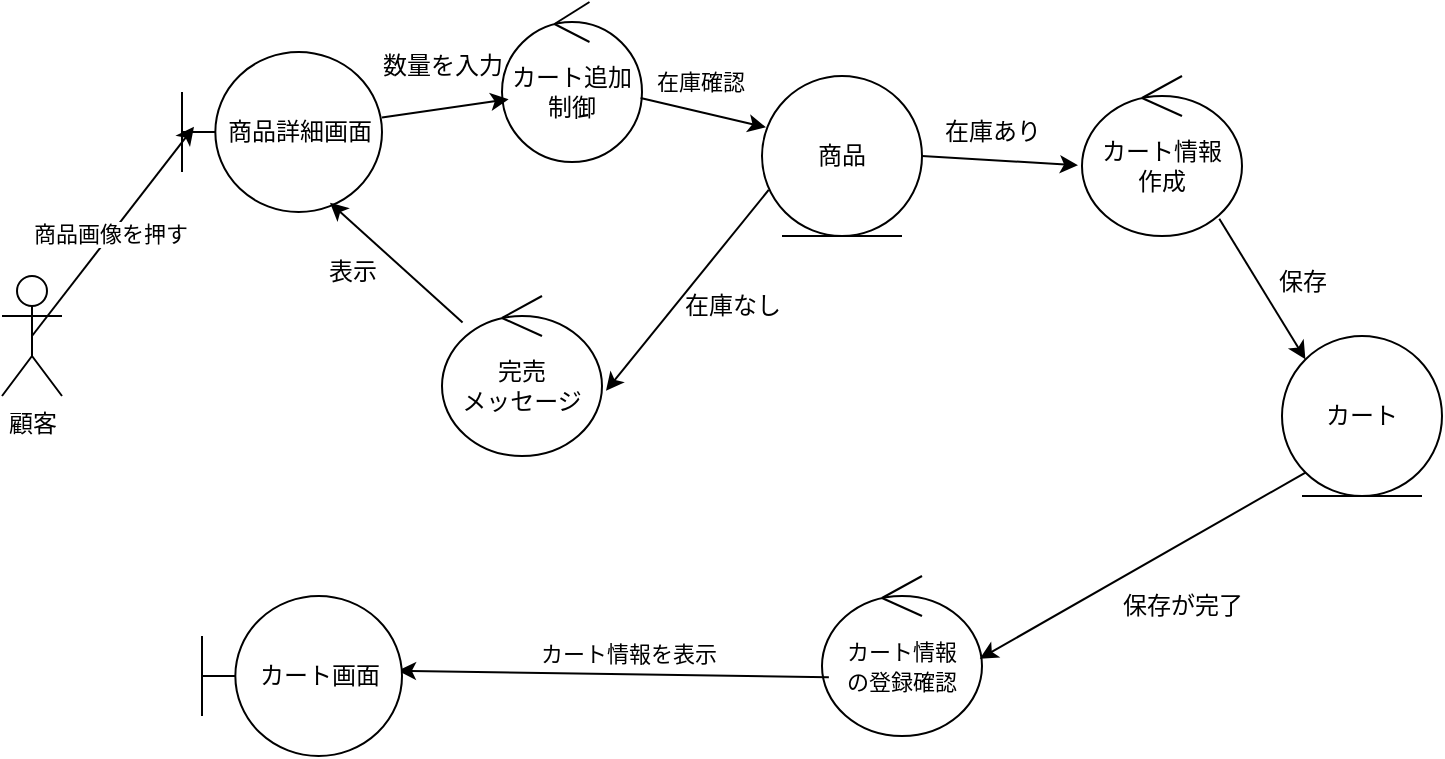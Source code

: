 <mxfile>
    <diagram id="vyZmzNTwbwIMjdQ89Ls6" name="ページ1">
        <mxGraphModel dx="1113" dy="466" grid="1" gridSize="10" guides="1" tooltips="1" connect="1" arrows="1" fold="1" page="1" pageScale="1" pageWidth="827" pageHeight="1169" math="0" shadow="0">
            <root>
                <mxCell id="0"/>
                <mxCell id="1" parent="0"/>
                <mxCell id="2" value="顧客" style="shape=umlActor;verticalLabelPosition=bottom;verticalAlign=top;html=1;" parent="1" vertex="1">
                    <mxGeometry x="60" y="400" width="30" height="60" as="geometry"/>
                </mxCell>
                <mxCell id="3" value="商品詳細画面" style="shape=umlBoundary;whiteSpace=wrap;html=1;" parent="1" vertex="1">
                    <mxGeometry x="150" y="288" width="100" height="80" as="geometry"/>
                </mxCell>
                <mxCell id="4" value="カート追加&lt;div&gt;制御&lt;/div&gt;" style="ellipse;shape=umlControl;whiteSpace=wrap;html=1;" parent="1" vertex="1">
                    <mxGeometry x="310" y="263" width="70" height="80" as="geometry"/>
                </mxCell>
                <mxCell id="5" value="カート" style="ellipse;shape=umlEntity;whiteSpace=wrap;html=1;" parent="1" vertex="1">
                    <mxGeometry x="700" y="430" width="80" height="80" as="geometry"/>
                </mxCell>
                <mxCell id="7" value="&lt;span style=&quot;color: rgb(0, 0, 0); font-size: 11px; text-wrap-mode: nowrap; background-color: rgb(255, 255, 255);&quot;&gt;カート情報&lt;/span&gt;&lt;div&gt;&lt;span style=&quot;color: rgb(0, 0, 0); font-size: 11px; text-wrap-mode: nowrap; background-color: rgb(255, 255, 255);&quot;&gt;の登録確認&lt;/span&gt;&lt;/div&gt;" style="ellipse;shape=umlControl;whiteSpace=wrap;html=1;" parent="1" vertex="1">
                    <mxGeometry x="470" y="550" width="80" height="80" as="geometry"/>
                </mxCell>
                <mxCell id="8" value="" style="endArrow=classic;html=1;entryX=0;entryY=0;entryDx=0;entryDy=0;exitX=0.858;exitY=0.892;exitDx=0;exitDy=0;exitPerimeter=0;" parent="1" source="37" target="5" edge="1">
                    <mxGeometry width="50" height="50" relative="1" as="geometry">
                        <mxPoint x="660" y="410" as="sourcePoint"/>
                        <mxPoint x="520" y="398.64" as="targetPoint"/>
                    </mxGeometry>
                </mxCell>
                <mxCell id="12" value="" style="endArrow=classic;html=1;exitX=1;exitY=0.5;exitDx=0;exitDy=0;entryX=-0.025;entryY=0.558;entryDx=0;entryDy=0;entryPerimeter=0;" parent="1" source="28" target="37" edge="1">
                    <mxGeometry width="50" height="50" relative="1" as="geometry">
                        <mxPoint x="630" y="390" as="sourcePoint"/>
                        <mxPoint x="600" y="390" as="targetPoint"/>
                    </mxGeometry>
                </mxCell>
                <mxCell id="13" value="" style="endArrow=classic;html=1;exitX=0;exitY=1;exitDx=0;exitDy=0;entryX=0.986;entryY=0.517;entryDx=0;entryDy=0;entryPerimeter=0;" parent="1" source="5" target="7" edge="1">
                    <mxGeometry width="50" height="50" relative="1" as="geometry">
                        <mxPoint x="339" y="355" as="sourcePoint"/>
                        <mxPoint x="477" y="353" as="targetPoint"/>
                    </mxGeometry>
                </mxCell>
                <mxCell id="14" value="" style="endArrow=classic;html=1;exitX=0.043;exitY=0.633;exitDx=0;exitDy=0;exitPerimeter=0;entryX=0.98;entryY=0.467;entryDx=0;entryDy=0;entryPerimeter=0;" parent="1" source="7" target="16" edge="1">
                    <mxGeometry width="50" height="50" relative="1" as="geometry">
                        <mxPoint x="349" y="365" as="sourcePoint"/>
                        <mxPoint x="487" y="363" as="targetPoint"/>
                    </mxGeometry>
                </mxCell>
                <mxCell id="26" value="カート情報を表示" style="edgeLabel;html=1;align=center;verticalAlign=middle;resizable=0;points=[];" vertex="1" connectable="0" parent="14">
                    <mxGeometry x="-0.067" y="-2" relative="1" as="geometry">
                        <mxPoint y="-8" as="offset"/>
                    </mxGeometry>
                </mxCell>
                <mxCell id="15" value="" style="endArrow=classic;html=1;exitX=0.5;exitY=0.5;exitDx=0;exitDy=0;exitPerimeter=0;entryX=0.06;entryY=0.467;entryDx=0;entryDy=0;entryPerimeter=0;" parent="1" source="2" target="3" edge="1">
                    <mxGeometry width="50" height="50" relative="1" as="geometry">
                        <mxPoint x="359" y="375" as="sourcePoint"/>
                        <mxPoint x="497" y="373" as="targetPoint"/>
                    </mxGeometry>
                </mxCell>
                <mxCell id="22" value="商品画像を押す" style="edgeLabel;html=1;align=center;verticalAlign=middle;resizable=0;points=[];" vertex="1" connectable="0" parent="15">
                    <mxGeometry x="-0.036" y="1" relative="1" as="geometry">
                        <mxPoint as="offset"/>
                    </mxGeometry>
                </mxCell>
                <mxCell id="16" value="カート画面" style="shape=umlBoundary;whiteSpace=wrap;html=1;" parent="1" vertex="1">
                    <mxGeometry x="160" y="560" width="100" height="80" as="geometry"/>
                </mxCell>
                <mxCell id="18" value="完売&lt;div&gt;メッセージ&lt;/div&gt;" style="ellipse;shape=umlControl;whiteSpace=wrap;html=1;" parent="1" vertex="1">
                    <mxGeometry x="280" y="410" width="80" height="80" as="geometry"/>
                </mxCell>
                <mxCell id="19" value="在庫あり" style="text;html=1;align=center;verticalAlign=middle;resizable=0;points=[];autosize=1;strokeColor=none;fillColor=none;" parent="1" vertex="1">
                    <mxGeometry x="520" y="313" width="70" height="30" as="geometry"/>
                </mxCell>
                <mxCell id="20" value="在庫なし" style="text;html=1;align=center;verticalAlign=middle;resizable=0;points=[];autosize=1;strokeColor=none;fillColor=none;" parent="1" vertex="1">
                    <mxGeometry x="390" y="400" width="70" height="30" as="geometry"/>
                </mxCell>
                <mxCell id="24" value="&lt;div&gt;&lt;br&gt;&lt;/div&gt;&lt;div&gt;&lt;br&gt;&lt;/div&gt;" style="text;html=1;align=center;verticalAlign=middle;resizable=0;points=[];autosize=1;strokeColor=none;fillColor=none;" vertex="1" parent="1">
                    <mxGeometry x="610" y="343" width="20" height="40" as="geometry"/>
                </mxCell>
                <mxCell id="28" value="商品" style="ellipse;shape=umlEntity;whiteSpace=wrap;html=1;" vertex="1" parent="1">
                    <mxGeometry x="440" y="300" width="80" height="80" as="geometry"/>
                </mxCell>
                <mxCell id="31" style="edgeStyle=none;html=1;entryX=0.74;entryY=0.942;entryDx=0;entryDy=0;entryPerimeter=0;" edge="1" parent="1" source="18" target="3">
                    <mxGeometry relative="1" as="geometry"/>
                </mxCell>
                <mxCell id="32" style="edgeStyle=none;html=1;entryX=1.025;entryY=0.592;entryDx=0;entryDy=0;entryPerimeter=0;exitX=0.042;exitY=0.712;exitDx=0;exitDy=0;exitPerimeter=0;" edge="1" parent="1" source="28" target="18">
                    <mxGeometry relative="1" as="geometry">
                        <mxPoint x="306" y="440.5" as="sourcePoint"/>
                        <mxPoint x="365" y="419.5" as="targetPoint"/>
                    </mxGeometry>
                </mxCell>
                <mxCell id="34" style="edgeStyle=none;html=1;entryX=0.047;entryY=0.608;entryDx=0;entryDy=0;entryPerimeter=0;" edge="1" parent="1" source="3" target="4">
                    <mxGeometry relative="1" as="geometry"/>
                </mxCell>
                <mxCell id="35" style="edgeStyle=none;html=1;entryX=0.025;entryY=0.321;entryDx=0;entryDy=0;entryPerimeter=0;" edge="1" parent="1" source="4" target="28">
                    <mxGeometry relative="1" as="geometry"/>
                </mxCell>
                <mxCell id="41" value="在庫確認" style="edgeLabel;html=1;align=center;verticalAlign=middle;resizable=0;points=[];" vertex="1" connectable="0" parent="35">
                    <mxGeometry x="-0.012" y="2" relative="1" as="geometry">
                        <mxPoint x="-2" y="-14" as="offset"/>
                    </mxGeometry>
                </mxCell>
                <mxCell id="37" value="カート情報&lt;div&gt;作成&lt;/div&gt;" style="ellipse;shape=umlControl;whiteSpace=wrap;html=1;" vertex="1" parent="1">
                    <mxGeometry x="600" y="300" width="80" height="80" as="geometry"/>
                </mxCell>
                <mxCell id="38" value="表示" style="text;html=1;align=center;verticalAlign=middle;resizable=0;points=[];autosize=1;strokeColor=none;fillColor=none;" vertex="1" parent="1">
                    <mxGeometry x="210" y="383" width="50" height="30" as="geometry"/>
                </mxCell>
                <mxCell id="40" value="数量を入力" style="text;html=1;align=center;verticalAlign=middle;resizable=0;points=[];autosize=1;strokeColor=none;fillColor=none;" vertex="1" parent="1">
                    <mxGeometry x="240" y="280" width="80" height="30" as="geometry"/>
                </mxCell>
                <mxCell id="42" value="保存" style="text;html=1;align=center;verticalAlign=middle;resizable=0;points=[];autosize=1;strokeColor=none;fillColor=none;" vertex="1" parent="1">
                    <mxGeometry x="685" y="388" width="50" height="30" as="geometry"/>
                </mxCell>
                <mxCell id="43" value="保存が完了" style="text;html=1;align=center;verticalAlign=middle;resizable=0;points=[];autosize=1;strokeColor=none;fillColor=none;" vertex="1" parent="1">
                    <mxGeometry x="610" y="550" width="80" height="30" as="geometry"/>
                </mxCell>
            </root>
        </mxGraphModel>
    </diagram>
</mxfile>
